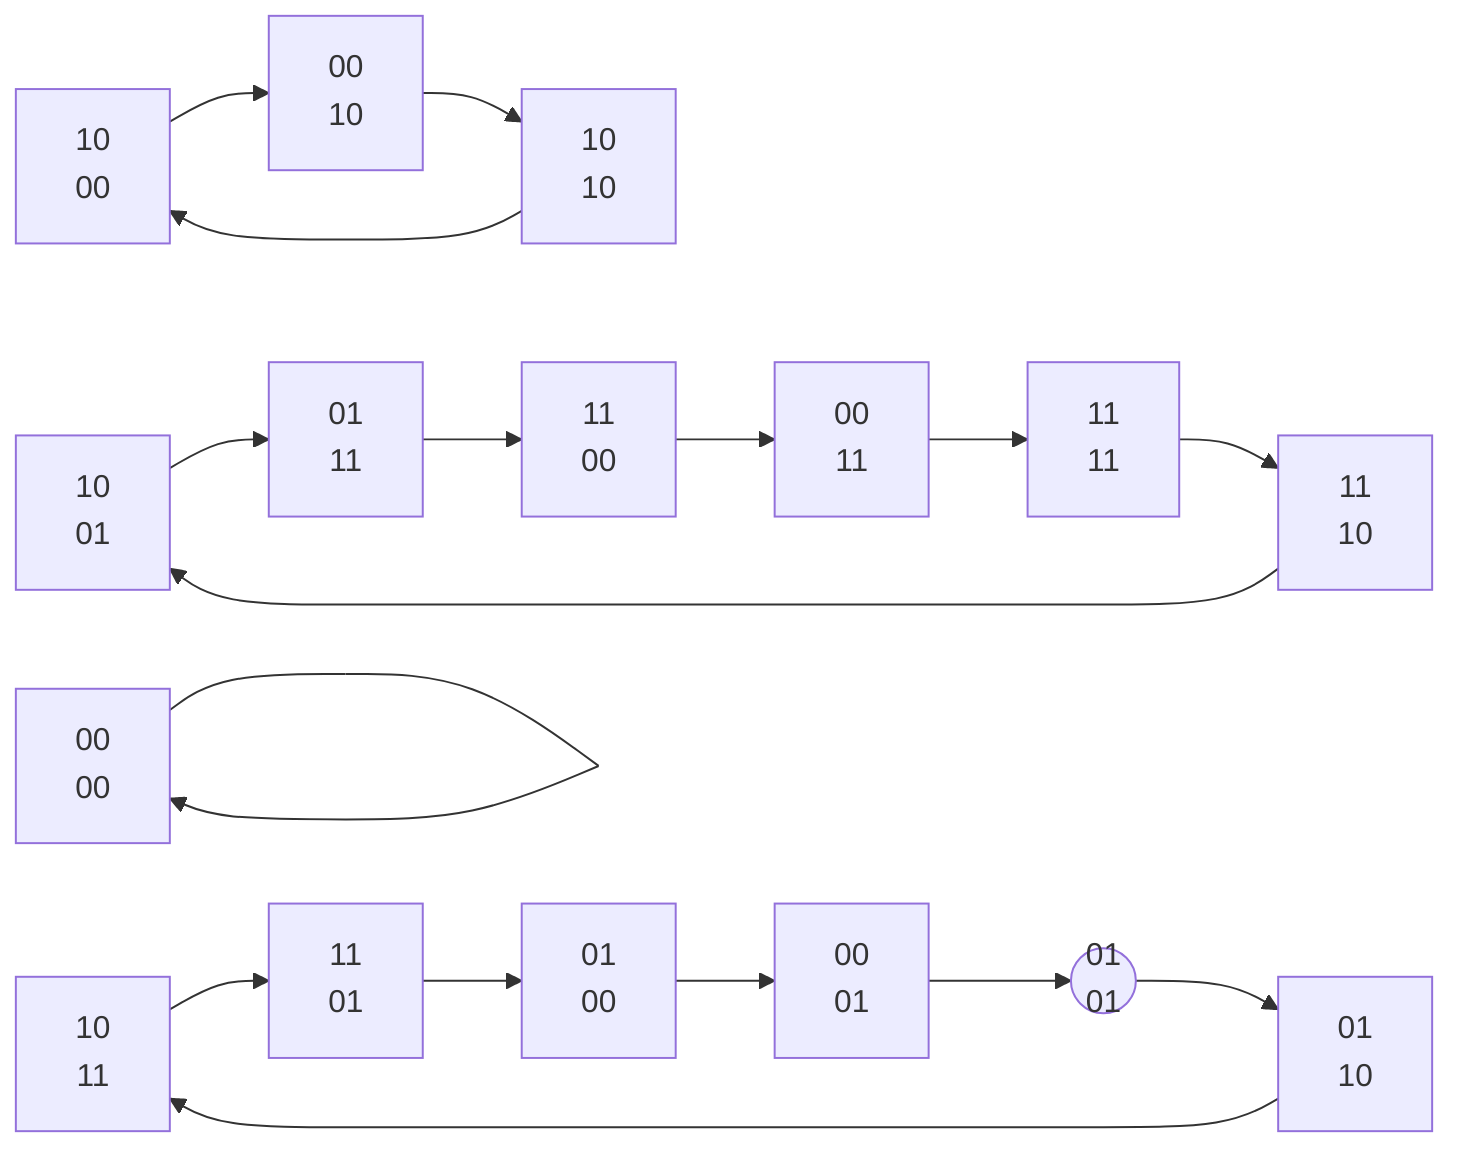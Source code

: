 graph LR;
  0000[00<br/>00]-->0000;
  0001[00<br/>01]-->0101;
  0010[00<br/>10]-->1010;
  0011[00<br/>11]-->1111;
  0100[01<br/>00]-->0001;
  0101((01<br/>01))-->0110;
  0110[01<br/>10]-->1011;
  0111[01<br/>11]-->1100;
  1000[10<br/>00]-->0010;
  1001[10<br/>01]-->0111;
  1010[10<br/>10]-->1000;
  1011[10<br/>11]-->1101;
  1100[11<br/>00]-->0011;
  1101[11<br/>01]-->0100;
  1110[11<br/>10]-->1001;
  1111[11<br/>11]-->1110;